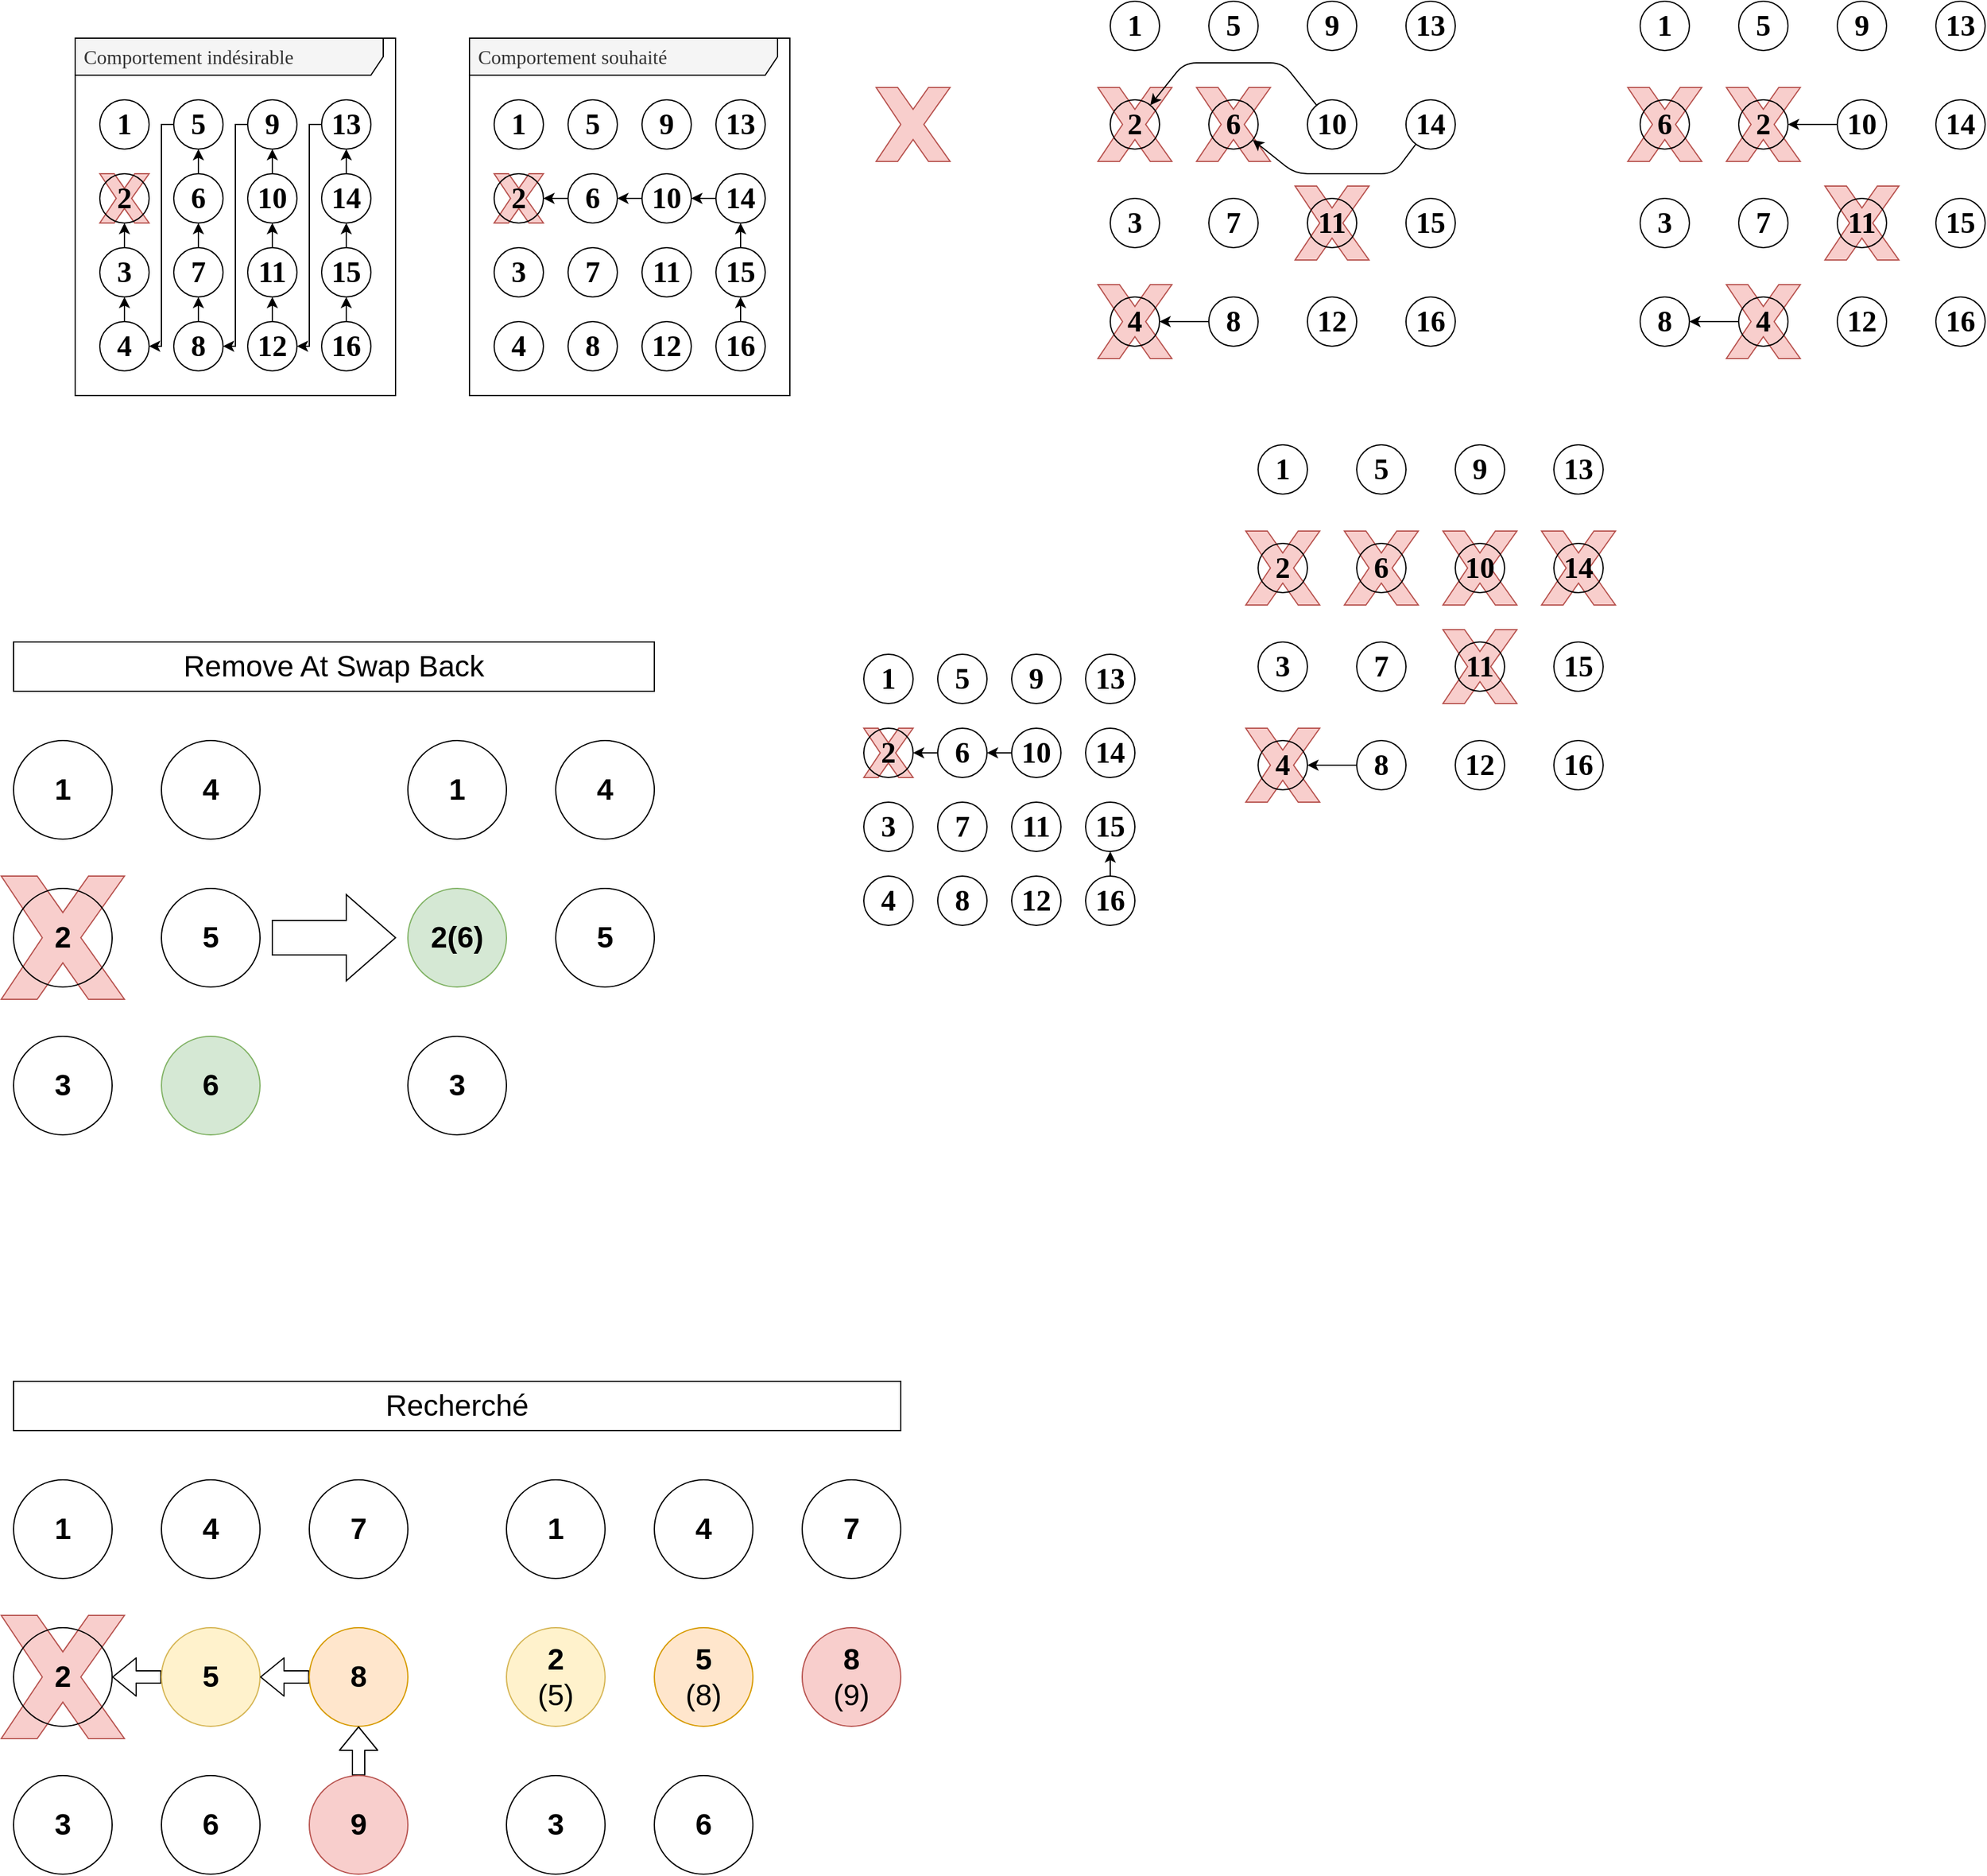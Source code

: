 <mxfile>
    <diagram id="lTN6RxZ1lTBR280XBDEQ" name="Page-1">
        <mxGraphModel dx="1374" dy="753" grid="1" gridSize="10" guides="1" tooltips="1" connect="1" arrows="1" fold="1" page="1" pageScale="1" pageWidth="827" pageHeight="1169" math="0" shadow="0">
            <root>
                <mxCell id="0"/>
                <mxCell id="1" style="locked=1;" parent="0"/>
                <mxCell id="162" value="Comportement indésirable" style="shape=umlFrame;whiteSpace=wrap;html=1;width=250;height=30;boundedLbl=1;verticalAlign=middle;align=left;spacingLeft=5;fontFamily=Times New Roman;fontSize=16;strokeColor=#000000;fillColor=#f5f5f5;fontColor=#333333;" parent="1" vertex="1">
                    <mxGeometry x="90" y="110" width="260" height="290" as="geometry"/>
                </mxCell>
                <mxCell id="263" value="Comportement souhaité" style="shape=umlFrame;whiteSpace=wrap;html=1;width=250;height=30;boundedLbl=1;verticalAlign=middle;align=left;spacingLeft=5;fontFamily=Times New Roman;fontSize=16;strokeColor=#000000;fillColor=#f5f5f5;fontColor=#333333;" parent="1" vertex="1">
                    <mxGeometry x="410" y="110" width="260" height="290" as="geometry"/>
                </mxCell>
                <mxCell id="265" value="" style="verticalLabelPosition=bottom;verticalAlign=top;html=1;shape=mxgraph.basic.x;fontSize=24;fillColor=#f8cecc;strokeColor=#b85450;" vertex="1" parent="1">
                    <mxGeometry x="730" y="670" width="40" height="40" as="geometry"/>
                </mxCell>
                <mxCell id="266" value="1" style="ellipse;whiteSpace=wrap;html=1;aspect=fixed;fontSize=24;fontStyle=1;fillColor=none;fontFamily=Times New Roman;" vertex="1" parent="1">
                    <mxGeometry x="730" y="610" width="40" height="40" as="geometry"/>
                </mxCell>
                <mxCell id="267" value="2" style="ellipse;whiteSpace=wrap;html=1;aspect=fixed;fontSize=24;fontStyle=1;fillColor=none;fontFamily=Times New Roman;" vertex="1" parent="1">
                    <mxGeometry x="730" y="670" width="40" height="40" as="geometry"/>
                </mxCell>
                <mxCell id="268" value="3" style="ellipse;whiteSpace=wrap;html=1;aspect=fixed;fontSize=24;fontStyle=1;fillColor=none;fontFamily=Times New Roman;" vertex="1" parent="1">
                    <mxGeometry x="730" y="730" width="40" height="40" as="geometry"/>
                </mxCell>
                <mxCell id="269" value="4" style="ellipse;whiteSpace=wrap;html=1;aspect=fixed;fontSize=24;fontStyle=1;fillColor=none;fontFamily=Times New Roman;" vertex="1" parent="1">
                    <mxGeometry x="730" y="790" width="40" height="40" as="geometry"/>
                </mxCell>
                <mxCell id="270" value="5" style="ellipse;whiteSpace=wrap;html=1;aspect=fixed;fontSize=24;fontStyle=1;fillColor=none;fontFamily=Times New Roman;" vertex="1" parent="1">
                    <mxGeometry x="790" y="610" width="40" height="40" as="geometry"/>
                </mxCell>
                <mxCell id="271" value="" style="edgeStyle=orthogonalEdgeStyle;rounded=0;html=1;fontFamily=Times New Roman;fontSize=16;" edge="1" parent="1" source="272" target="267">
                    <mxGeometry relative="1" as="geometry"/>
                </mxCell>
                <mxCell id="272" value="6" style="ellipse;whiteSpace=wrap;html=1;aspect=fixed;fontSize=24;fontStyle=1;fillColor=none;fontFamily=Times New Roman;" vertex="1" parent="1">
                    <mxGeometry x="790" y="670" width="40" height="40" as="geometry"/>
                </mxCell>
                <mxCell id="273" value="7" style="ellipse;whiteSpace=wrap;html=1;aspect=fixed;fontSize=24;fontStyle=1;fillColor=none;fontFamily=Times New Roman;" vertex="1" parent="1">
                    <mxGeometry x="790" y="730" width="40" height="40" as="geometry"/>
                </mxCell>
                <mxCell id="274" value="8" style="ellipse;whiteSpace=wrap;html=1;aspect=fixed;fontSize=24;fontStyle=1;fillColor=none;fontFamily=Times New Roman;" vertex="1" parent="1">
                    <mxGeometry x="790" y="790" width="40" height="40" as="geometry"/>
                </mxCell>
                <mxCell id="275" value="9" style="ellipse;whiteSpace=wrap;html=1;aspect=fixed;fontSize=24;fontStyle=1;fillColor=none;fontFamily=Times New Roman;" vertex="1" parent="1">
                    <mxGeometry x="850" y="610" width="40" height="40" as="geometry"/>
                </mxCell>
                <mxCell id="276" value="" style="edgeStyle=orthogonalEdgeStyle;rounded=0;html=1;fontFamily=Times New Roman;fontSize=16;" edge="1" parent="1" source="277" target="272">
                    <mxGeometry relative="1" as="geometry"/>
                </mxCell>
                <mxCell id="277" value="10" style="ellipse;whiteSpace=wrap;html=1;aspect=fixed;fontSize=24;fontStyle=1;fillColor=none;fontFamily=Times New Roman;" vertex="1" parent="1">
                    <mxGeometry x="850" y="670" width="40" height="40" as="geometry"/>
                </mxCell>
                <mxCell id="278" value="11" style="ellipse;whiteSpace=wrap;html=1;aspect=fixed;fontSize=24;fontStyle=1;fillColor=none;fontFamily=Times New Roman;" vertex="1" parent="1">
                    <mxGeometry x="850" y="730" width="40" height="40" as="geometry"/>
                </mxCell>
                <mxCell id="279" value="12" style="ellipse;whiteSpace=wrap;html=1;aspect=fixed;fontSize=24;fontStyle=1;fillColor=none;fontFamily=Times New Roman;" vertex="1" parent="1">
                    <mxGeometry x="850" y="790" width="40" height="40" as="geometry"/>
                </mxCell>
                <mxCell id="280" value="13" style="ellipse;whiteSpace=wrap;html=1;aspect=fixed;fontSize=24;fontStyle=1;fillColor=none;fontFamily=Times New Roman;" vertex="1" parent="1">
                    <mxGeometry x="910" y="610" width="40" height="40" as="geometry"/>
                </mxCell>
                <mxCell id="282" value="14" style="ellipse;whiteSpace=wrap;html=1;aspect=fixed;fontSize=24;fontStyle=1;fillColor=none;fontFamily=Times New Roman;" vertex="1" parent="1">
                    <mxGeometry x="910" y="670" width="40" height="40" as="geometry"/>
                </mxCell>
                <mxCell id="284" value="15" style="ellipse;whiteSpace=wrap;html=1;aspect=fixed;fontSize=24;fontStyle=1;fillColor=none;fontFamily=Times New Roman;" vertex="1" parent="1">
                    <mxGeometry x="910" y="730" width="40" height="40" as="geometry"/>
                </mxCell>
                <mxCell id="285" value="" style="edgeStyle=orthogonalEdgeStyle;rounded=0;html=1;fontFamily=Times New Roman;fontSize=16;" edge="1" parent="1" source="286" target="284">
                    <mxGeometry relative="1" as="geometry"/>
                </mxCell>
                <mxCell id="286" value="16" style="ellipse;whiteSpace=wrap;html=1;aspect=fixed;fontSize=24;fontStyle=1;fillColor=none;fontFamily=Times New Roman;" vertex="1" parent="1">
                    <mxGeometry x="910" y="790" width="40" height="40" as="geometry"/>
                </mxCell>
                <mxCell id="20" value="Action" style="" parent="0"/>
                <mxCell id="21" value="" style="verticalLabelPosition=bottom;verticalAlign=top;html=1;shape=mxgraph.basic.x;fontSize=24;fillColor=#f8cecc;strokeColor=#b85450;" parent="20" vertex="1">
                    <mxGeometry x="110" y="220" width="40" height="40" as="geometry"/>
                </mxCell>
                <mxCell id="34" value="" style="verticalLabelPosition=bottom;verticalAlign=top;html=1;shape=mxgraph.basic.x;fontSize=24;fillColor=#f8cecc;strokeColor=#b85450;" parent="20" vertex="1">
                    <mxGeometry x="30" y="790" width="100" height="100" as="geometry"/>
                </mxCell>
                <mxCell id="35" value="Remove At Swap Back" style="text;html=1;strokeColor=default;fillColor=none;align=center;verticalAlign=middle;whiteSpace=wrap;rounded=0;fontSize=24;" parent="20" vertex="1">
                    <mxGeometry x="40" y="600" width="520" height="40" as="geometry"/>
                </mxCell>
                <mxCell id="37" value="" style="html=1;shadow=0;dashed=0;align=center;verticalAlign=middle;shape=mxgraph.arrows2.arrow;dy=0.6;dx=40;notch=0;fontSize=24;strokeColor=default;fillColor=default;" parent="20" vertex="1">
                    <mxGeometry x="250" y="805" width="100" height="70" as="geometry"/>
                </mxCell>
                <mxCell id="38" value="" style="verticalLabelPosition=bottom;verticalAlign=top;html=1;shape=mxgraph.basic.x;fontSize=24;fillColor=#f8cecc;strokeColor=#b85450;" parent="20" vertex="1">
                    <mxGeometry x="30" y="1390" width="100" height="100" as="geometry"/>
                </mxCell>
                <mxCell id="39" value="Recherché" style="text;html=1;strokeColor=default;fillColor=none;align=center;verticalAlign=middle;whiteSpace=wrap;rounded=0;fontSize=24;" parent="20" vertex="1">
                    <mxGeometry x="40" y="1200" width="720" height="40" as="geometry"/>
                </mxCell>
                <mxCell id="42" value="1" style="ellipse;whiteSpace=wrap;html=1;aspect=fixed;fontSize=24;fontStyle=1;fillColor=none;" parent="20" vertex="1">
                    <mxGeometry x="40" y="1280" width="80" height="80" as="geometry"/>
                </mxCell>
                <mxCell id="43" value="2" style="ellipse;whiteSpace=wrap;html=1;aspect=fixed;fontSize=24;fontStyle=1;fillColor=none;" parent="20" vertex="1">
                    <mxGeometry x="40" y="1400" width="80" height="80" as="geometry"/>
                </mxCell>
                <mxCell id="44" value="3" style="ellipse;whiteSpace=wrap;html=1;aspect=fixed;fontSize=24;fontStyle=1;fillColor=none;" parent="20" vertex="1">
                    <mxGeometry x="40" y="1520" width="80" height="80" as="geometry"/>
                </mxCell>
                <mxCell id="45" value="4" style="ellipse;whiteSpace=wrap;html=1;aspect=fixed;fontSize=24;fontStyle=1;fillColor=none;" parent="20" vertex="1">
                    <mxGeometry x="160" y="1280" width="80" height="80" as="geometry"/>
                </mxCell>
                <mxCell id="70" value="" style="edgeStyle=none;html=1;fontSize=16;shape=flexArrow;" parent="20" source="46" target="43" edge="1">
                    <mxGeometry relative="1" as="geometry"/>
                </mxCell>
                <mxCell id="46" value="5" style="ellipse;whiteSpace=wrap;html=1;aspect=fixed;fontSize=24;fontStyle=1;fillColor=#fff2cc;strokeColor=#d6b656;" parent="20" vertex="1">
                    <mxGeometry x="160" y="1400" width="80" height="80" as="geometry"/>
                </mxCell>
                <mxCell id="47" value="6" style="ellipse;whiteSpace=wrap;html=1;aspect=fixed;fontSize=24;fontStyle=1;fillColor=none;" parent="20" vertex="1">
                    <mxGeometry x="160" y="1520" width="80" height="80" as="geometry"/>
                </mxCell>
                <mxCell id="66" value="7" style="ellipse;whiteSpace=wrap;html=1;aspect=fixed;fontSize=24;fontStyle=1;fillColor=none;" parent="20" vertex="1">
                    <mxGeometry x="280" y="1280" width="80" height="80" as="geometry"/>
                </mxCell>
                <mxCell id="69" value="" style="edgeStyle=none;html=1;fontSize=16;shape=flexArrow;" parent="20" source="67" target="46" edge="1">
                    <mxGeometry relative="1" as="geometry"/>
                </mxCell>
                <mxCell id="67" value="8" style="ellipse;whiteSpace=wrap;html=1;aspect=fixed;fontSize=24;fontStyle=1;fillColor=#ffe6cc;strokeColor=#d79b00;" parent="20" vertex="1">
                    <mxGeometry x="280" y="1400" width="80" height="80" as="geometry"/>
                </mxCell>
                <mxCell id="71" value="" style="edgeStyle=none;shape=flexArrow;html=1;fontSize=16;" parent="20" source="68" target="67" edge="1">
                    <mxGeometry relative="1" as="geometry"/>
                </mxCell>
                <mxCell id="68" value="9" style="ellipse;whiteSpace=wrap;html=1;aspect=fixed;fontSize=24;fontStyle=1;fillColor=#f8cecc;strokeColor=#b85450;" parent="20" vertex="1">
                    <mxGeometry x="280" y="1520" width="80" height="80" as="geometry"/>
                </mxCell>
                <mxCell id="79" style="edgeStyle=orthogonalEdgeStyle;html=1;fontFamily=Times New Roman;fontSize=16;exitX=0;exitY=0.5;exitDx=0;exitDy=0;rounded=0;" parent="20" source="8" target="7" edge="1">
                    <mxGeometry relative="1" as="geometry">
                        <Array as="points">
                            <mxPoint x="160" y="180"/>
                            <mxPoint x="160" y="360"/>
                        </Array>
                    </mxGeometry>
                </mxCell>
                <mxCell id="84" style="edgeStyle=orthogonalEdgeStyle;html=1;fontFamily=Times New Roman;fontSize=16;rounded=0;" parent="20" source="12" target="11" edge="1">
                    <mxGeometry relative="1" as="geometry">
                        <mxPoint x="250" y="180" as="sourcePoint"/>
                        <mxPoint x="210" y="420" as="targetPoint"/>
                        <Array as="points">
                            <mxPoint x="220" y="180"/>
                            <mxPoint x="220" y="360"/>
                        </Array>
                    </mxGeometry>
                </mxCell>
                <mxCell id="88" style="edgeStyle=orthogonalEdgeStyle;html=1;fontFamily=Times New Roman;fontSize=16;rounded=0;" parent="20" source="16" target="15" edge="1">
                    <mxGeometry relative="1" as="geometry">
                        <mxPoint x="330" y="180" as="sourcePoint"/>
                        <mxPoint x="290" y="420" as="targetPoint"/>
                        <Array as="points">
                            <mxPoint x="280" y="180"/>
                            <mxPoint x="280" y="360"/>
                        </Array>
                    </mxGeometry>
                </mxCell>
                <mxCell id="227" value="" style="verticalLabelPosition=bottom;verticalAlign=top;html=1;shape=mxgraph.basic.x;fontSize=24;fillColor=#f8cecc;strokeColor=#b85450;" parent="20" vertex="1">
                    <mxGeometry x="430" y="220" width="40" height="40" as="geometry"/>
                </mxCell>
                <mxCell id="231" value="1" style="ellipse;whiteSpace=wrap;html=1;aspect=fixed;fontSize=24;fontStyle=1;fillColor=none;fontFamily=Times New Roman;" parent="20" vertex="1">
                    <mxGeometry x="430" y="160" width="40" height="40" as="geometry"/>
                </mxCell>
                <mxCell id="232" value="2" style="ellipse;whiteSpace=wrap;html=1;aspect=fixed;fontSize=24;fontStyle=1;fillColor=none;fontFamily=Times New Roman;" parent="20" vertex="1">
                    <mxGeometry x="430" y="220" width="40" height="40" as="geometry"/>
                </mxCell>
                <mxCell id="234" value="3" style="ellipse;whiteSpace=wrap;html=1;aspect=fixed;fontSize=24;fontStyle=1;fillColor=none;fontFamily=Times New Roman;" parent="20" vertex="1">
                    <mxGeometry x="430" y="280" width="40" height="40" as="geometry"/>
                </mxCell>
                <mxCell id="236" value="4" style="ellipse;whiteSpace=wrap;html=1;aspect=fixed;fontSize=24;fontStyle=1;fillColor=none;fontFamily=Times New Roman;" parent="20" vertex="1">
                    <mxGeometry x="430" y="340" width="40" height="40" as="geometry"/>
                </mxCell>
                <mxCell id="237" value="5" style="ellipse;whiteSpace=wrap;html=1;aspect=fixed;fontSize=24;fontStyle=1;fillColor=none;fontFamily=Times New Roman;" parent="20" vertex="1">
                    <mxGeometry x="490" y="160" width="40" height="40" as="geometry"/>
                </mxCell>
                <mxCell id="258" value="" style="edgeStyle=orthogonalEdgeStyle;rounded=0;html=1;fontFamily=Times New Roman;fontSize=16;" parent="20" source="239" target="232" edge="1">
                    <mxGeometry relative="1" as="geometry"/>
                </mxCell>
                <mxCell id="239" value="6" style="ellipse;whiteSpace=wrap;html=1;aspect=fixed;fontSize=24;fontStyle=1;fillColor=none;fontFamily=Times New Roman;" parent="20" vertex="1">
                    <mxGeometry x="490" y="220" width="40" height="40" as="geometry"/>
                </mxCell>
                <mxCell id="241" value="7" style="ellipse;whiteSpace=wrap;html=1;aspect=fixed;fontSize=24;fontStyle=1;fillColor=none;fontFamily=Times New Roman;" parent="20" vertex="1">
                    <mxGeometry x="490" y="280" width="40" height="40" as="geometry"/>
                </mxCell>
                <mxCell id="243" value="8" style="ellipse;whiteSpace=wrap;html=1;aspect=fixed;fontSize=24;fontStyle=1;fillColor=none;fontFamily=Times New Roman;" parent="20" vertex="1">
                    <mxGeometry x="490" y="340" width="40" height="40" as="geometry"/>
                </mxCell>
                <mxCell id="244" value="9" style="ellipse;whiteSpace=wrap;html=1;aspect=fixed;fontSize=24;fontStyle=1;fillColor=none;fontFamily=Times New Roman;" parent="20" vertex="1">
                    <mxGeometry x="550" y="160" width="40" height="40" as="geometry"/>
                </mxCell>
                <mxCell id="259" value="" style="edgeStyle=orthogonalEdgeStyle;rounded=0;html=1;fontFamily=Times New Roman;fontSize=16;" parent="20" source="246" target="239" edge="1">
                    <mxGeometry relative="1" as="geometry"/>
                </mxCell>
                <mxCell id="246" value="10" style="ellipse;whiteSpace=wrap;html=1;aspect=fixed;fontSize=24;fontStyle=1;fillColor=none;fontFamily=Times New Roman;" parent="20" vertex="1">
                    <mxGeometry x="550" y="220" width="40" height="40" as="geometry"/>
                </mxCell>
                <mxCell id="248" value="11" style="ellipse;whiteSpace=wrap;html=1;aspect=fixed;fontSize=24;fontStyle=1;fillColor=none;fontFamily=Times New Roman;" parent="20" vertex="1">
                    <mxGeometry x="550" y="280" width="40" height="40" as="geometry"/>
                </mxCell>
                <mxCell id="250" value="12" style="ellipse;whiteSpace=wrap;html=1;aspect=fixed;fontSize=24;fontStyle=1;fillColor=none;fontFamily=Times New Roman;" parent="20" vertex="1">
                    <mxGeometry x="550" y="340" width="40" height="40" as="geometry"/>
                </mxCell>
                <mxCell id="251" value="13" style="ellipse;whiteSpace=wrap;html=1;aspect=fixed;fontSize=24;fontStyle=1;fillColor=none;fontFamily=Times New Roman;" parent="20" vertex="1">
                    <mxGeometry x="610" y="160" width="40" height="40" as="geometry"/>
                </mxCell>
                <mxCell id="260" value="" style="edgeStyle=orthogonalEdgeStyle;rounded=0;html=1;fontFamily=Times New Roman;fontSize=16;" parent="20" source="253" target="246" edge="1">
                    <mxGeometry relative="1" as="geometry"/>
                </mxCell>
                <mxCell id="253" value="14" style="ellipse;whiteSpace=wrap;html=1;aspect=fixed;fontSize=24;fontStyle=1;fillColor=none;fontFamily=Times New Roman;" parent="20" vertex="1">
                    <mxGeometry x="610" y="220" width="40" height="40" as="geometry"/>
                </mxCell>
                <mxCell id="261" value="" style="edgeStyle=orthogonalEdgeStyle;rounded=0;html=1;fontFamily=Times New Roman;fontSize=16;" parent="20" source="255" target="253" edge="1">
                    <mxGeometry relative="1" as="geometry"/>
                </mxCell>
                <mxCell id="255" value="15" style="ellipse;whiteSpace=wrap;html=1;aspect=fixed;fontSize=24;fontStyle=1;fillColor=none;fontFamily=Times New Roman;" parent="20" vertex="1">
                    <mxGeometry x="610" y="280" width="40" height="40" as="geometry"/>
                </mxCell>
                <mxCell id="262" value="" style="edgeStyle=orthogonalEdgeStyle;rounded=0;html=1;fontFamily=Times New Roman;fontSize=16;" parent="20" source="257" target="255" edge="1">
                    <mxGeometry relative="1" as="geometry"/>
                </mxCell>
                <mxCell id="257" value="16" style="ellipse;whiteSpace=wrap;html=1;aspect=fixed;fontSize=24;fontStyle=1;fillColor=none;fontFamily=Times New Roman;" parent="20" vertex="1">
                    <mxGeometry x="610" y="340" width="40" height="40" as="geometry"/>
                </mxCell>
                <mxCell id="290" value="" style="verticalLabelPosition=bottom;verticalAlign=top;html=1;shape=mxgraph.basic.x;fontSize=24;fillColor=#f8cecc;strokeColor=#b85450;" vertex="1" parent="20">
                    <mxGeometry x="920" y="150" width="60" height="60" as="geometry"/>
                </mxCell>
                <mxCell id="291" value="" style="verticalLabelPosition=bottom;verticalAlign=top;html=1;shape=mxgraph.basic.x;fontSize=24;fillColor=#f8cecc;strokeColor=#b85450;" vertex="1" parent="20">
                    <mxGeometry x="920" y="310" width="60" height="60" as="geometry"/>
                </mxCell>
                <mxCell id="292" value="" style="verticalLabelPosition=bottom;verticalAlign=top;html=1;shape=mxgraph.basic.x;fontSize=24;fillColor=#f8cecc;strokeColor=#b85450;" vertex="1" parent="20">
                    <mxGeometry x="1000" y="150" width="60" height="60" as="geometry"/>
                </mxCell>
                <mxCell id="293" value="" style="verticalLabelPosition=bottom;verticalAlign=top;html=1;shape=mxgraph.basic.x;fontSize=24;fillColor=#f8cecc;strokeColor=#b85450;" vertex="1" parent="20">
                    <mxGeometry x="1080" y="230" width="60" height="60" as="geometry"/>
                </mxCell>
                <mxCell id="297" value="" style="verticalLabelPosition=bottom;verticalAlign=top;html=1;shape=mxgraph.basic.x;fontSize=24;fillColor=#f8cecc;strokeColor=#b85450;" vertex="1" parent="20">
                    <mxGeometry x="1430" y="310" width="60" height="60" as="geometry"/>
                </mxCell>
                <mxCell id="298" value="" style="verticalLabelPosition=bottom;verticalAlign=top;html=1;shape=mxgraph.basic.x;fontSize=24;fillColor=#f8cecc;strokeColor=#b85450;" vertex="1" parent="20">
                    <mxGeometry x="1430" y="150" width="60" height="60" as="geometry"/>
                </mxCell>
                <mxCell id="299" value="" style="verticalLabelPosition=bottom;verticalAlign=top;html=1;shape=mxgraph.basic.x;fontSize=24;fillColor=#f8cecc;strokeColor=#b85450;" vertex="1" parent="20">
                    <mxGeometry x="1510" y="230" width="60" height="60" as="geometry"/>
                </mxCell>
                <mxCell id="319" value="" style="verticalLabelPosition=bottom;verticalAlign=top;html=1;shape=mxgraph.basic.x;fontSize=24;fillColor=#f8cecc;strokeColor=#b85450;" vertex="1" parent="20">
                    <mxGeometry x="1350" y="150" width="60" height="60" as="geometry"/>
                </mxCell>
                <mxCell id="364" value="" style="verticalLabelPosition=bottom;verticalAlign=top;html=1;shape=mxgraph.basic.x;fontSize=24;fillColor=#f8cecc;strokeColor=#b85450;" vertex="1" parent="20">
                    <mxGeometry x="1200" y="510" width="60" height="60" as="geometry"/>
                </mxCell>
                <mxCell id="365" value="" style="verticalLabelPosition=bottom;verticalAlign=top;html=1;shape=mxgraph.basic.x;fontSize=24;fillColor=#f8cecc;strokeColor=#b85450;" vertex="1" parent="20">
                    <mxGeometry x="1280" y="510" width="60" height="60" as="geometry"/>
                </mxCell>
                <mxCell id="3" value="Object" style="" parent="0"/>
                <mxCell id="4" value="1" style="ellipse;whiteSpace=wrap;html=1;aspect=fixed;fontSize=24;fontStyle=1;fillColor=none;fontFamily=Times New Roman;" parent="3" vertex="1">
                    <mxGeometry x="110" y="160" width="40" height="40" as="geometry"/>
                </mxCell>
                <mxCell id="5" value="2" style="ellipse;whiteSpace=wrap;html=1;aspect=fixed;fontSize=24;fontStyle=1;fillColor=none;fontFamily=Times New Roman;" parent="3" vertex="1">
                    <mxGeometry x="110" y="220" width="40" height="40" as="geometry"/>
                </mxCell>
                <mxCell id="77" value="" style="edgeStyle=none;html=1;fontFamily=Times New Roman;fontSize=16;" parent="3" source="6" target="5" edge="1">
                    <mxGeometry relative="1" as="geometry"/>
                </mxCell>
                <mxCell id="6" value="3" style="ellipse;whiteSpace=wrap;html=1;aspect=fixed;fontSize=24;fontStyle=1;fillColor=none;fontFamily=Times New Roman;" parent="3" vertex="1">
                    <mxGeometry x="110" y="280" width="40" height="40" as="geometry"/>
                </mxCell>
                <mxCell id="78" value="" style="edgeStyle=none;html=1;fontFamily=Times New Roman;fontSize=16;" parent="3" source="7" target="6" edge="1">
                    <mxGeometry relative="1" as="geometry"/>
                </mxCell>
                <mxCell id="7" value="4" style="ellipse;whiteSpace=wrap;html=1;aspect=fixed;fontSize=24;fontStyle=1;fillColor=none;fontFamily=Times New Roman;" parent="3" vertex="1">
                    <mxGeometry x="110" y="340" width="40" height="40" as="geometry"/>
                </mxCell>
                <mxCell id="8" value="5" style="ellipse;whiteSpace=wrap;html=1;aspect=fixed;fontSize=24;fontStyle=1;fillColor=none;fontFamily=Times New Roman;" parent="3" vertex="1">
                    <mxGeometry x="170" y="160" width="40" height="40" as="geometry"/>
                </mxCell>
                <mxCell id="81" value="" style="edgeStyle=orthogonalEdgeStyle;html=1;fontFamily=Times New Roman;fontSize=16;" parent="3" source="9" target="8" edge="1">
                    <mxGeometry relative="1" as="geometry"/>
                </mxCell>
                <mxCell id="9" value="6" style="ellipse;whiteSpace=wrap;html=1;aspect=fixed;fontSize=24;fontStyle=1;fillColor=none;fontFamily=Times New Roman;" parent="3" vertex="1">
                    <mxGeometry x="170" y="220" width="40" height="40" as="geometry"/>
                </mxCell>
                <mxCell id="82" value="" style="edgeStyle=orthogonalEdgeStyle;html=1;fontFamily=Times New Roman;fontSize=16;" parent="3" source="10" target="9" edge="1">
                    <mxGeometry relative="1" as="geometry"/>
                </mxCell>
                <mxCell id="10" value="7" style="ellipse;whiteSpace=wrap;html=1;aspect=fixed;fontSize=24;fontStyle=1;fillColor=none;fontFamily=Times New Roman;" parent="3" vertex="1">
                    <mxGeometry x="170" y="280" width="40" height="40" as="geometry"/>
                </mxCell>
                <mxCell id="83" value="" style="edgeStyle=orthogonalEdgeStyle;html=1;fontFamily=Times New Roman;fontSize=16;" parent="3" source="11" target="10" edge="1">
                    <mxGeometry relative="1" as="geometry"/>
                </mxCell>
                <mxCell id="11" value="8" style="ellipse;whiteSpace=wrap;html=1;aspect=fixed;fontSize=24;fontStyle=1;fillColor=none;fontFamily=Times New Roman;" parent="3" vertex="1">
                    <mxGeometry x="170" y="340" width="40" height="40" as="geometry"/>
                </mxCell>
                <mxCell id="12" value="9" style="ellipse;whiteSpace=wrap;html=1;aspect=fixed;fontSize=24;fontStyle=1;fillColor=none;fontFamily=Times New Roman;" parent="3" vertex="1">
                    <mxGeometry x="230" y="160" width="40" height="40" as="geometry"/>
                </mxCell>
                <mxCell id="85" value="" style="edgeStyle=orthogonalEdgeStyle;html=1;fontFamily=Times New Roman;fontSize=16;" parent="3" source="13" target="12" edge="1">
                    <mxGeometry relative="1" as="geometry"/>
                </mxCell>
                <mxCell id="13" value="10" style="ellipse;whiteSpace=wrap;html=1;aspect=fixed;fontSize=24;fontStyle=1;fillColor=none;fontFamily=Times New Roman;" parent="3" vertex="1">
                    <mxGeometry x="230" y="220" width="40" height="40" as="geometry"/>
                </mxCell>
                <mxCell id="86" value="" style="edgeStyle=orthogonalEdgeStyle;html=1;fontFamily=Times New Roman;fontSize=16;" parent="3" source="14" target="13" edge="1">
                    <mxGeometry relative="1" as="geometry"/>
                </mxCell>
                <mxCell id="14" value="11" style="ellipse;whiteSpace=wrap;html=1;aspect=fixed;fontSize=24;fontStyle=1;fillColor=none;fontFamily=Times New Roman;" parent="3" vertex="1">
                    <mxGeometry x="230" y="280" width="40" height="40" as="geometry"/>
                </mxCell>
                <mxCell id="87" value="" style="edgeStyle=orthogonalEdgeStyle;html=1;fontFamily=Times New Roman;fontSize=16;" parent="3" source="15" target="14" edge="1">
                    <mxGeometry relative="1" as="geometry"/>
                </mxCell>
                <mxCell id="15" value="12" style="ellipse;whiteSpace=wrap;html=1;aspect=fixed;fontSize=24;fontStyle=1;fillColor=none;fontFamily=Times New Roman;" parent="3" vertex="1">
                    <mxGeometry x="230" y="340" width="40" height="40" as="geometry"/>
                </mxCell>
                <mxCell id="16" value="13" style="ellipse;whiteSpace=wrap;html=1;aspect=fixed;fontSize=24;fontStyle=1;fillColor=none;fontFamily=Times New Roman;" parent="3" vertex="1">
                    <mxGeometry x="290" y="160" width="40" height="40" as="geometry"/>
                </mxCell>
                <mxCell id="89" value="" style="edgeStyle=orthogonalEdgeStyle;html=1;fontFamily=Times New Roman;fontSize=16;" parent="3" source="17" target="16" edge="1">
                    <mxGeometry relative="1" as="geometry"/>
                </mxCell>
                <mxCell id="17" value="14" style="ellipse;whiteSpace=wrap;html=1;aspect=fixed;fontSize=24;fontStyle=1;fillColor=none;fontFamily=Times New Roman;" parent="3" vertex="1">
                    <mxGeometry x="290" y="220" width="40" height="40" as="geometry"/>
                </mxCell>
                <mxCell id="90" value="" style="edgeStyle=orthogonalEdgeStyle;html=1;fontFamily=Times New Roman;fontSize=16;" parent="3" source="18" target="17" edge="1">
                    <mxGeometry relative="1" as="geometry"/>
                </mxCell>
                <mxCell id="18" value="15" style="ellipse;whiteSpace=wrap;html=1;aspect=fixed;fontSize=24;fontStyle=1;fillColor=none;fontFamily=Times New Roman;" parent="3" vertex="1">
                    <mxGeometry x="290" y="280" width="40" height="40" as="geometry"/>
                </mxCell>
                <mxCell id="91" value="" style="edgeStyle=orthogonalEdgeStyle;html=1;fontFamily=Times New Roman;fontSize=16;" parent="3" source="19" target="18" edge="1">
                    <mxGeometry relative="1" as="geometry"/>
                </mxCell>
                <mxCell id="19" value="16" style="ellipse;whiteSpace=wrap;html=1;aspect=fixed;fontSize=24;fontStyle=1;fillColor=none;fontFamily=Times New Roman;" parent="3" vertex="1">
                    <mxGeometry x="290" y="340" width="40" height="40" as="geometry"/>
                </mxCell>
                <mxCell id="22" value="1" style="ellipse;whiteSpace=wrap;html=1;aspect=fixed;fontSize=24;fontStyle=1;fillColor=none;" parent="3" vertex="1">
                    <mxGeometry x="40" y="680" width="80" height="80" as="geometry"/>
                </mxCell>
                <mxCell id="23" value="2" style="ellipse;whiteSpace=wrap;html=1;aspect=fixed;fontSize=24;fontStyle=1;fillColor=none;" parent="3" vertex="1">
                    <mxGeometry x="40" y="800" width="80" height="80" as="geometry"/>
                </mxCell>
                <mxCell id="24" value="3" style="ellipse;whiteSpace=wrap;html=1;aspect=fixed;fontSize=24;fontStyle=1;fillColor=none;" parent="3" vertex="1">
                    <mxGeometry x="40" y="920" width="80" height="80" as="geometry"/>
                </mxCell>
                <mxCell id="25" value="4" style="ellipse;whiteSpace=wrap;html=1;aspect=fixed;fontSize=24;fontStyle=1;fillColor=none;" parent="3" vertex="1">
                    <mxGeometry x="160" y="680" width="80" height="80" as="geometry"/>
                </mxCell>
                <mxCell id="26" value="5" style="ellipse;whiteSpace=wrap;html=1;aspect=fixed;fontSize=24;fontStyle=1;fillColor=none;" parent="3" vertex="1">
                    <mxGeometry x="160" y="800" width="80" height="80" as="geometry"/>
                </mxCell>
                <mxCell id="27" value="6" style="ellipse;whiteSpace=wrap;html=1;aspect=fixed;fontSize=24;fontStyle=1;fillColor=#d5e8d4;strokeColor=#82b366;" parent="3" vertex="1">
                    <mxGeometry x="160" y="920" width="80" height="80" as="geometry"/>
                </mxCell>
                <mxCell id="28" value="1" style="ellipse;whiteSpace=wrap;html=1;aspect=fixed;fontSize=24;fontStyle=1;fillColor=none;" parent="3" vertex="1">
                    <mxGeometry x="360" y="680" width="80" height="80" as="geometry"/>
                </mxCell>
                <mxCell id="30" value="3" style="ellipse;whiteSpace=wrap;html=1;aspect=fixed;fontSize=24;fontStyle=1;fillColor=none;" parent="3" vertex="1">
                    <mxGeometry x="360" y="920" width="80" height="80" as="geometry"/>
                </mxCell>
                <mxCell id="31" value="2(6)" style="ellipse;whiteSpace=wrap;html=1;aspect=fixed;fontSize=24;fontStyle=1;fillColor=#d5e8d4;strokeColor=#82b366;" parent="3" vertex="1">
                    <mxGeometry x="360" y="800" width="80" height="80" as="geometry"/>
                </mxCell>
                <mxCell id="32" value="4" style="ellipse;whiteSpace=wrap;html=1;aspect=fixed;fontSize=24;fontStyle=1;fillColor=none;" parent="3" vertex="1">
                    <mxGeometry x="480" y="680" width="80" height="80" as="geometry"/>
                </mxCell>
                <mxCell id="33" value="5" style="ellipse;whiteSpace=wrap;html=1;aspect=fixed;fontSize=24;fontStyle=1;fillColor=none;" parent="3" vertex="1">
                    <mxGeometry x="480" y="800" width="80" height="80" as="geometry"/>
                </mxCell>
                <mxCell id="57" value="1" style="ellipse;whiteSpace=wrap;html=1;aspect=fixed;fontSize=24;fontStyle=1;fillColor=none;" parent="3" vertex="1">
                    <mxGeometry x="440" y="1280" width="80" height="80" as="geometry"/>
                </mxCell>
                <mxCell id="58" value="4" style="ellipse;whiteSpace=wrap;html=1;aspect=fixed;fontSize=24;fontStyle=1;fillColor=none;" parent="3" vertex="1">
                    <mxGeometry x="560" y="1280" width="80" height="80" as="geometry"/>
                </mxCell>
                <mxCell id="59" value="3" style="ellipse;whiteSpace=wrap;html=1;aspect=fixed;fontSize=24;fontStyle=1;fillColor=none;" parent="3" vertex="1">
                    <mxGeometry x="440" y="1520" width="80" height="80" as="geometry"/>
                </mxCell>
                <mxCell id="60" value="2&lt;br&gt;&lt;span style=&quot;font-weight: normal&quot;&gt;(5)&lt;/span&gt;" style="ellipse;whiteSpace=wrap;html=1;aspect=fixed;fontSize=24;fontStyle=1;fillColor=#fff2cc;strokeColor=#d6b656;" parent="3" vertex="1">
                    <mxGeometry x="440" y="1400" width="80" height="80" as="geometry"/>
                </mxCell>
                <mxCell id="61" value="5&lt;br&gt;&lt;span style=&quot;font-weight: normal&quot;&gt;(8)&lt;/span&gt;" style="ellipse;whiteSpace=wrap;html=1;aspect=fixed;fontSize=24;fontStyle=1;fillColor=#ffe6cc;strokeColor=#d79b00;" parent="3" vertex="1">
                    <mxGeometry x="560" y="1400" width="80" height="80" as="geometry"/>
                </mxCell>
                <mxCell id="62" value="7" style="ellipse;whiteSpace=wrap;html=1;aspect=fixed;fontSize=24;fontStyle=1;fillColor=none;" parent="3" vertex="1">
                    <mxGeometry x="680" y="1280" width="80" height="80" as="geometry"/>
                </mxCell>
                <mxCell id="63" value="8&lt;br&gt;&lt;span style=&quot;font-weight: normal&quot;&gt;(9)&lt;/span&gt;" style="ellipse;whiteSpace=wrap;html=1;aspect=fixed;fontSize=24;fontStyle=1;fillColor=#f8cecc;strokeColor=#b85450;" parent="3" vertex="1">
                    <mxGeometry x="680" y="1400" width="80" height="80" as="geometry"/>
                </mxCell>
                <mxCell id="65" value="6" style="ellipse;whiteSpace=wrap;html=1;aspect=fixed;fontSize=24;fontStyle=1;fillColor=none;" parent="3" vertex="1">
                    <mxGeometry x="560" y="1520" width="80" height="80" as="geometry"/>
                </mxCell>
                <mxCell id="124" value="" style="verticalLabelPosition=bottom;verticalAlign=top;html=1;shape=mxgraph.basic.x;fontSize=24;fillColor=#f8cecc;strokeColor=#b85450;" parent="3" vertex="1">
                    <mxGeometry x="740" y="150" width="60" height="60" as="geometry"/>
                </mxCell>
                <mxCell id="128" value="1" style="ellipse;whiteSpace=wrap;html=1;aspect=fixed;fontSize=24;fontStyle=1;fillColor=none;fontFamily=Times New Roman;" parent="3" vertex="1">
                    <mxGeometry x="930" y="80" width="40" height="40" as="geometry"/>
                </mxCell>
                <mxCell id="130" value="2" style="ellipse;whiteSpace=wrap;html=1;aspect=fixed;fontSize=24;fontStyle=1;fillColor=none;fontFamily=Times New Roman;" parent="3" vertex="1">
                    <mxGeometry x="930" y="160" width="40" height="40" as="geometry"/>
                </mxCell>
                <mxCell id="132" value="3" style="ellipse;whiteSpace=wrap;html=1;aspect=fixed;fontSize=24;fontStyle=1;fillColor=none;fontFamily=Times New Roman;" parent="3" vertex="1">
                    <mxGeometry x="930" y="240" width="40" height="40" as="geometry"/>
                </mxCell>
                <mxCell id="134" value="4" style="ellipse;whiteSpace=wrap;html=1;aspect=fixed;fontSize=24;fontStyle=1;fillColor=none;fontFamily=Times New Roman;" parent="3" vertex="1">
                    <mxGeometry x="930" y="320" width="40" height="40" as="geometry"/>
                </mxCell>
                <mxCell id="135" value="5" style="ellipse;whiteSpace=wrap;html=1;aspect=fixed;fontSize=24;fontStyle=1;fillColor=none;fontFamily=Times New Roman;" parent="3" vertex="1">
                    <mxGeometry x="1010" y="80" width="40" height="40" as="geometry"/>
                </mxCell>
                <mxCell id="137" value="6" style="ellipse;whiteSpace=wrap;html=1;aspect=fixed;fontSize=24;fontStyle=1;fillColor=none;fontFamily=Times New Roman;" parent="3" vertex="1">
                    <mxGeometry x="1010" y="160" width="40" height="40" as="geometry"/>
                </mxCell>
                <mxCell id="139" value="7" style="ellipse;whiteSpace=wrap;html=1;aspect=fixed;fontSize=24;fontStyle=1;fillColor=none;fontFamily=Times New Roman;" parent="3" vertex="1">
                    <mxGeometry x="1010" y="240" width="40" height="40" as="geometry"/>
                </mxCell>
                <mxCell id="295" value="" style="edgeStyle=none;html=1;" edge="1" parent="3" source="141" target="134">
                    <mxGeometry relative="1" as="geometry"/>
                </mxCell>
                <mxCell id="141" value="8" style="ellipse;whiteSpace=wrap;html=1;aspect=fixed;fontSize=24;fontStyle=1;fillColor=none;fontFamily=Times New Roman;" parent="3" vertex="1">
                    <mxGeometry x="1010" y="320" width="40" height="40" as="geometry"/>
                </mxCell>
                <mxCell id="142" value="9" style="ellipse;whiteSpace=wrap;html=1;aspect=fixed;fontSize=24;fontStyle=1;fillColor=none;fontFamily=Times New Roman;" parent="3" vertex="1">
                    <mxGeometry x="1090" y="80" width="40" height="40" as="geometry"/>
                </mxCell>
                <mxCell id="339" style="edgeStyle=none;html=1;" edge="1" parent="3" source="144" target="130">
                    <mxGeometry relative="1" as="geometry">
                        <Array as="points">
                            <mxPoint x="1070" y="130"/>
                            <mxPoint x="990" y="130"/>
                        </Array>
                    </mxGeometry>
                </mxCell>
                <mxCell id="144" value="10" style="ellipse;whiteSpace=wrap;html=1;aspect=fixed;fontSize=24;fontStyle=1;fillColor=none;fontFamily=Times New Roman;" parent="3" vertex="1">
                    <mxGeometry x="1090" y="160" width="40" height="40" as="geometry"/>
                </mxCell>
                <mxCell id="146" value="11" style="ellipse;whiteSpace=wrap;html=1;aspect=fixed;fontSize=24;fontStyle=1;fillColor=none;fontFamily=Times New Roman;" parent="3" vertex="1">
                    <mxGeometry x="1090" y="240" width="40" height="40" as="geometry"/>
                </mxCell>
                <mxCell id="148" value="12" style="ellipse;whiteSpace=wrap;html=1;aspect=fixed;fontSize=24;fontStyle=1;fillColor=none;fontFamily=Times New Roman;" parent="3" vertex="1">
                    <mxGeometry x="1090" y="320" width="40" height="40" as="geometry"/>
                </mxCell>
                <mxCell id="149" value="13" style="ellipse;whiteSpace=wrap;html=1;aspect=fixed;fontSize=24;fontStyle=1;fillColor=none;fontFamily=Times New Roman;" parent="3" vertex="1">
                    <mxGeometry x="1170" y="80" width="40" height="40" as="geometry"/>
                </mxCell>
                <mxCell id="340" style="edgeStyle=none;html=1;" edge="1" parent="3" source="151" target="137">
                    <mxGeometry relative="1" as="geometry">
                        <Array as="points">
                            <mxPoint x="1160" y="220"/>
                            <mxPoint x="1080" y="220"/>
                        </Array>
                    </mxGeometry>
                </mxCell>
                <mxCell id="151" value="14" style="ellipse;whiteSpace=wrap;html=1;aspect=fixed;fontSize=24;fontStyle=1;fillColor=none;fontFamily=Times New Roman;" parent="3" vertex="1">
                    <mxGeometry x="1170" y="160" width="40" height="40" as="geometry"/>
                </mxCell>
                <mxCell id="153" value="15" style="ellipse;whiteSpace=wrap;html=1;aspect=fixed;fontSize=24;fontStyle=1;fillColor=none;fontFamily=Times New Roman;" parent="3" vertex="1">
                    <mxGeometry x="1170" y="240" width="40" height="40" as="geometry"/>
                </mxCell>
                <mxCell id="155" value="16" style="ellipse;whiteSpace=wrap;html=1;aspect=fixed;fontSize=24;fontStyle=1;fillColor=none;fontFamily=Times New Roman;" parent="3" vertex="1">
                    <mxGeometry x="1170" y="320" width="40" height="40" as="geometry"/>
                </mxCell>
                <mxCell id="320" value="1" style="ellipse;whiteSpace=wrap;html=1;aspect=fixed;fontSize=24;fontStyle=1;fillColor=none;fontFamily=Times New Roman;" vertex="1" parent="3">
                    <mxGeometry x="1360" y="80" width="40" height="40" as="geometry"/>
                </mxCell>
                <mxCell id="321" value="6" style="ellipse;whiteSpace=wrap;html=1;aspect=fixed;fontSize=24;fontStyle=1;fillColor=none;fontFamily=Times New Roman;" vertex="1" parent="3">
                    <mxGeometry x="1360" y="160" width="40" height="40" as="geometry"/>
                </mxCell>
                <mxCell id="322" value="3" style="ellipse;whiteSpace=wrap;html=1;aspect=fixed;fontSize=24;fontStyle=1;fillColor=none;fontFamily=Times New Roman;" vertex="1" parent="3">
                    <mxGeometry x="1360" y="240" width="40" height="40" as="geometry"/>
                </mxCell>
                <mxCell id="323" value="8" style="ellipse;whiteSpace=wrap;html=1;aspect=fixed;fontSize=24;fontStyle=1;fillColor=none;fontFamily=Times New Roman;" vertex="1" parent="3">
                    <mxGeometry x="1360" y="320" width="40" height="40" as="geometry"/>
                </mxCell>
                <mxCell id="324" value="5" style="ellipse;whiteSpace=wrap;html=1;aspect=fixed;fontSize=24;fontStyle=1;fillColor=none;fontFamily=Times New Roman;" vertex="1" parent="3">
                    <mxGeometry x="1440" y="80" width="40" height="40" as="geometry"/>
                </mxCell>
                <mxCell id="326" value="2" style="ellipse;whiteSpace=wrap;html=1;aspect=fixed;fontSize=24;fontStyle=1;fillColor=none;fontFamily=Times New Roman;" vertex="1" parent="3">
                    <mxGeometry x="1440" y="160" width="40" height="40" as="geometry"/>
                </mxCell>
                <mxCell id="327" value="7" style="ellipse;whiteSpace=wrap;html=1;aspect=fixed;fontSize=24;fontStyle=1;fillColor=none;fontFamily=Times New Roman;" vertex="1" parent="3">
                    <mxGeometry x="1440" y="240" width="40" height="40" as="geometry"/>
                </mxCell>
                <mxCell id="328" value="" style="edgeStyle=none;html=1;" edge="1" parent="3" source="329" target="323">
                    <mxGeometry relative="1" as="geometry"/>
                </mxCell>
                <mxCell id="329" value="4" style="ellipse;whiteSpace=wrap;html=1;aspect=fixed;fontSize=24;fontStyle=1;fillColor=none;fontFamily=Times New Roman;" vertex="1" parent="3">
                    <mxGeometry x="1440" y="320" width="40" height="40" as="geometry"/>
                </mxCell>
                <mxCell id="330" value="9" style="ellipse;whiteSpace=wrap;html=1;aspect=fixed;fontSize=24;fontStyle=1;fillColor=none;fontFamily=Times New Roman;" vertex="1" parent="3">
                    <mxGeometry x="1520" y="80" width="40" height="40" as="geometry"/>
                </mxCell>
                <mxCell id="338" value="" style="edgeStyle=none;html=1;" edge="1" parent="3" source="331" target="326">
                    <mxGeometry relative="1" as="geometry"/>
                </mxCell>
                <mxCell id="331" value="10" style="ellipse;whiteSpace=wrap;html=1;aspect=fixed;fontSize=24;fontStyle=1;fillColor=none;fontFamily=Times New Roman;" vertex="1" parent="3">
                    <mxGeometry x="1520" y="160" width="40" height="40" as="geometry"/>
                </mxCell>
                <mxCell id="332" value="11" style="ellipse;whiteSpace=wrap;html=1;aspect=fixed;fontSize=24;fontStyle=1;fillColor=none;fontFamily=Times New Roman;" vertex="1" parent="3">
                    <mxGeometry x="1520" y="240" width="40" height="40" as="geometry"/>
                </mxCell>
                <mxCell id="333" value="12" style="ellipse;whiteSpace=wrap;html=1;aspect=fixed;fontSize=24;fontStyle=1;fillColor=none;fontFamily=Times New Roman;" vertex="1" parent="3">
                    <mxGeometry x="1520" y="320" width="40" height="40" as="geometry"/>
                </mxCell>
                <mxCell id="334" value="13" style="ellipse;whiteSpace=wrap;html=1;aspect=fixed;fontSize=24;fontStyle=1;fillColor=none;fontFamily=Times New Roman;" vertex="1" parent="3">
                    <mxGeometry x="1600" y="80" width="40" height="40" as="geometry"/>
                </mxCell>
                <mxCell id="335" value="14" style="ellipse;whiteSpace=wrap;html=1;aspect=fixed;fontSize=24;fontStyle=1;fillColor=none;fontFamily=Times New Roman;" vertex="1" parent="3">
                    <mxGeometry x="1600" y="160" width="40" height="40" as="geometry"/>
                </mxCell>
                <mxCell id="336" value="15" style="ellipse;whiteSpace=wrap;html=1;aspect=fixed;fontSize=24;fontStyle=1;fillColor=none;fontFamily=Times New Roman;" vertex="1" parent="3">
                    <mxGeometry x="1600" y="240" width="40" height="40" as="geometry"/>
                </mxCell>
                <mxCell id="337" value="16" style="ellipse;whiteSpace=wrap;html=1;aspect=fixed;fontSize=24;fontStyle=1;fillColor=none;fontFamily=Times New Roman;" vertex="1" parent="3">
                    <mxGeometry x="1600" y="320" width="40" height="40" as="geometry"/>
                </mxCell>
                <mxCell id="341" value="" style="verticalLabelPosition=bottom;verticalAlign=top;html=1;shape=mxgraph.basic.x;fontSize=24;fillColor=#f8cecc;strokeColor=#b85450;" vertex="1" parent="3">
                    <mxGeometry x="1040" y="510" width="60" height="60" as="geometry"/>
                </mxCell>
                <mxCell id="342" value="" style="verticalLabelPosition=bottom;verticalAlign=top;html=1;shape=mxgraph.basic.x;fontSize=24;fillColor=#f8cecc;strokeColor=#b85450;" vertex="1" parent="3">
                    <mxGeometry x="1040" y="670" width="60" height="60" as="geometry"/>
                </mxCell>
                <mxCell id="343" value="" style="verticalLabelPosition=bottom;verticalAlign=top;html=1;shape=mxgraph.basic.x;fontSize=24;fillColor=#f8cecc;strokeColor=#b85450;" vertex="1" parent="3">
                    <mxGeometry x="1120" y="510" width="60" height="60" as="geometry"/>
                </mxCell>
                <mxCell id="344" value="" style="verticalLabelPosition=bottom;verticalAlign=top;html=1;shape=mxgraph.basic.x;fontSize=24;fillColor=#f8cecc;strokeColor=#b85450;" vertex="1" parent="3">
                    <mxGeometry x="1200" y="590" width="60" height="60" as="geometry"/>
                </mxCell>
                <mxCell id="345" value="1" style="ellipse;whiteSpace=wrap;html=1;aspect=fixed;fontSize=24;fontStyle=1;fillColor=none;fontFamily=Times New Roman;" vertex="1" parent="3">
                    <mxGeometry x="1050" y="440" width="40" height="40" as="geometry"/>
                </mxCell>
                <mxCell id="346" value="2" style="ellipse;whiteSpace=wrap;html=1;aspect=fixed;fontSize=24;fontStyle=1;fillColor=none;fontFamily=Times New Roman;" vertex="1" parent="3">
                    <mxGeometry x="1050" y="520" width="40" height="40" as="geometry"/>
                </mxCell>
                <mxCell id="347" value="3" style="ellipse;whiteSpace=wrap;html=1;aspect=fixed;fontSize=24;fontStyle=1;fillColor=none;fontFamily=Times New Roman;" vertex="1" parent="3">
                    <mxGeometry x="1050" y="600" width="40" height="40" as="geometry"/>
                </mxCell>
                <mxCell id="348" value="4" style="ellipse;whiteSpace=wrap;html=1;aspect=fixed;fontSize=24;fontStyle=1;fillColor=none;fontFamily=Times New Roman;" vertex="1" parent="3">
                    <mxGeometry x="1050" y="680" width="40" height="40" as="geometry"/>
                </mxCell>
                <mxCell id="349" value="5" style="ellipse;whiteSpace=wrap;html=1;aspect=fixed;fontSize=24;fontStyle=1;fillColor=none;fontFamily=Times New Roman;" vertex="1" parent="3">
                    <mxGeometry x="1130" y="440" width="40" height="40" as="geometry"/>
                </mxCell>
                <mxCell id="350" value="6" style="ellipse;whiteSpace=wrap;html=1;aspect=fixed;fontSize=24;fontStyle=1;fillColor=none;fontFamily=Times New Roman;" vertex="1" parent="3">
                    <mxGeometry x="1130" y="520" width="40" height="40" as="geometry"/>
                </mxCell>
                <mxCell id="351" value="7" style="ellipse;whiteSpace=wrap;html=1;aspect=fixed;fontSize=24;fontStyle=1;fillColor=none;fontFamily=Times New Roman;" vertex="1" parent="3">
                    <mxGeometry x="1130" y="600" width="40" height="40" as="geometry"/>
                </mxCell>
                <mxCell id="352" value="" style="edgeStyle=none;html=1;" edge="1" parent="3" source="353" target="348">
                    <mxGeometry relative="1" as="geometry"/>
                </mxCell>
                <mxCell id="353" value="8" style="ellipse;whiteSpace=wrap;html=1;aspect=fixed;fontSize=24;fontStyle=1;fillColor=none;fontFamily=Times New Roman;" vertex="1" parent="3">
                    <mxGeometry x="1130" y="680" width="40" height="40" as="geometry"/>
                </mxCell>
                <mxCell id="354" value="9" style="ellipse;whiteSpace=wrap;html=1;aspect=fixed;fontSize=24;fontStyle=1;fillColor=none;fontFamily=Times New Roman;" vertex="1" parent="3">
                    <mxGeometry x="1210" y="440" width="40" height="40" as="geometry"/>
                </mxCell>
                <mxCell id="356" value="10" style="ellipse;whiteSpace=wrap;html=1;aspect=fixed;fontSize=24;fontStyle=1;fillColor=none;fontFamily=Times New Roman;" vertex="1" parent="3">
                    <mxGeometry x="1210" y="520" width="40" height="40" as="geometry"/>
                </mxCell>
                <mxCell id="357" value="11" style="ellipse;whiteSpace=wrap;html=1;aspect=fixed;fontSize=24;fontStyle=1;fillColor=none;fontFamily=Times New Roman;" vertex="1" parent="3">
                    <mxGeometry x="1210" y="600" width="40" height="40" as="geometry"/>
                </mxCell>
                <mxCell id="358" value="12" style="ellipse;whiteSpace=wrap;html=1;aspect=fixed;fontSize=24;fontStyle=1;fillColor=none;fontFamily=Times New Roman;" vertex="1" parent="3">
                    <mxGeometry x="1210" y="680" width="40" height="40" as="geometry"/>
                </mxCell>
                <mxCell id="359" value="13" style="ellipse;whiteSpace=wrap;html=1;aspect=fixed;fontSize=24;fontStyle=1;fillColor=none;fontFamily=Times New Roman;" vertex="1" parent="3">
                    <mxGeometry x="1290" y="440" width="40" height="40" as="geometry"/>
                </mxCell>
                <mxCell id="361" value="14" style="ellipse;whiteSpace=wrap;html=1;aspect=fixed;fontSize=24;fontStyle=1;fillColor=none;fontFamily=Times New Roman;" vertex="1" parent="3">
                    <mxGeometry x="1290" y="520" width="40" height="40" as="geometry"/>
                </mxCell>
                <mxCell id="362" value="15" style="ellipse;whiteSpace=wrap;html=1;aspect=fixed;fontSize=24;fontStyle=1;fillColor=none;fontFamily=Times New Roman;" vertex="1" parent="3">
                    <mxGeometry x="1290" y="600" width="40" height="40" as="geometry"/>
                </mxCell>
                <mxCell id="363" value="16" style="ellipse;whiteSpace=wrap;html=1;aspect=fixed;fontSize=24;fontStyle=1;fillColor=none;fontFamily=Times New Roman;" vertex="1" parent="3">
                    <mxGeometry x="1290" y="680" width="40" height="40" as="geometry"/>
                </mxCell>
            </root>
        </mxGraphModel>
    </diagram>
</mxfile>